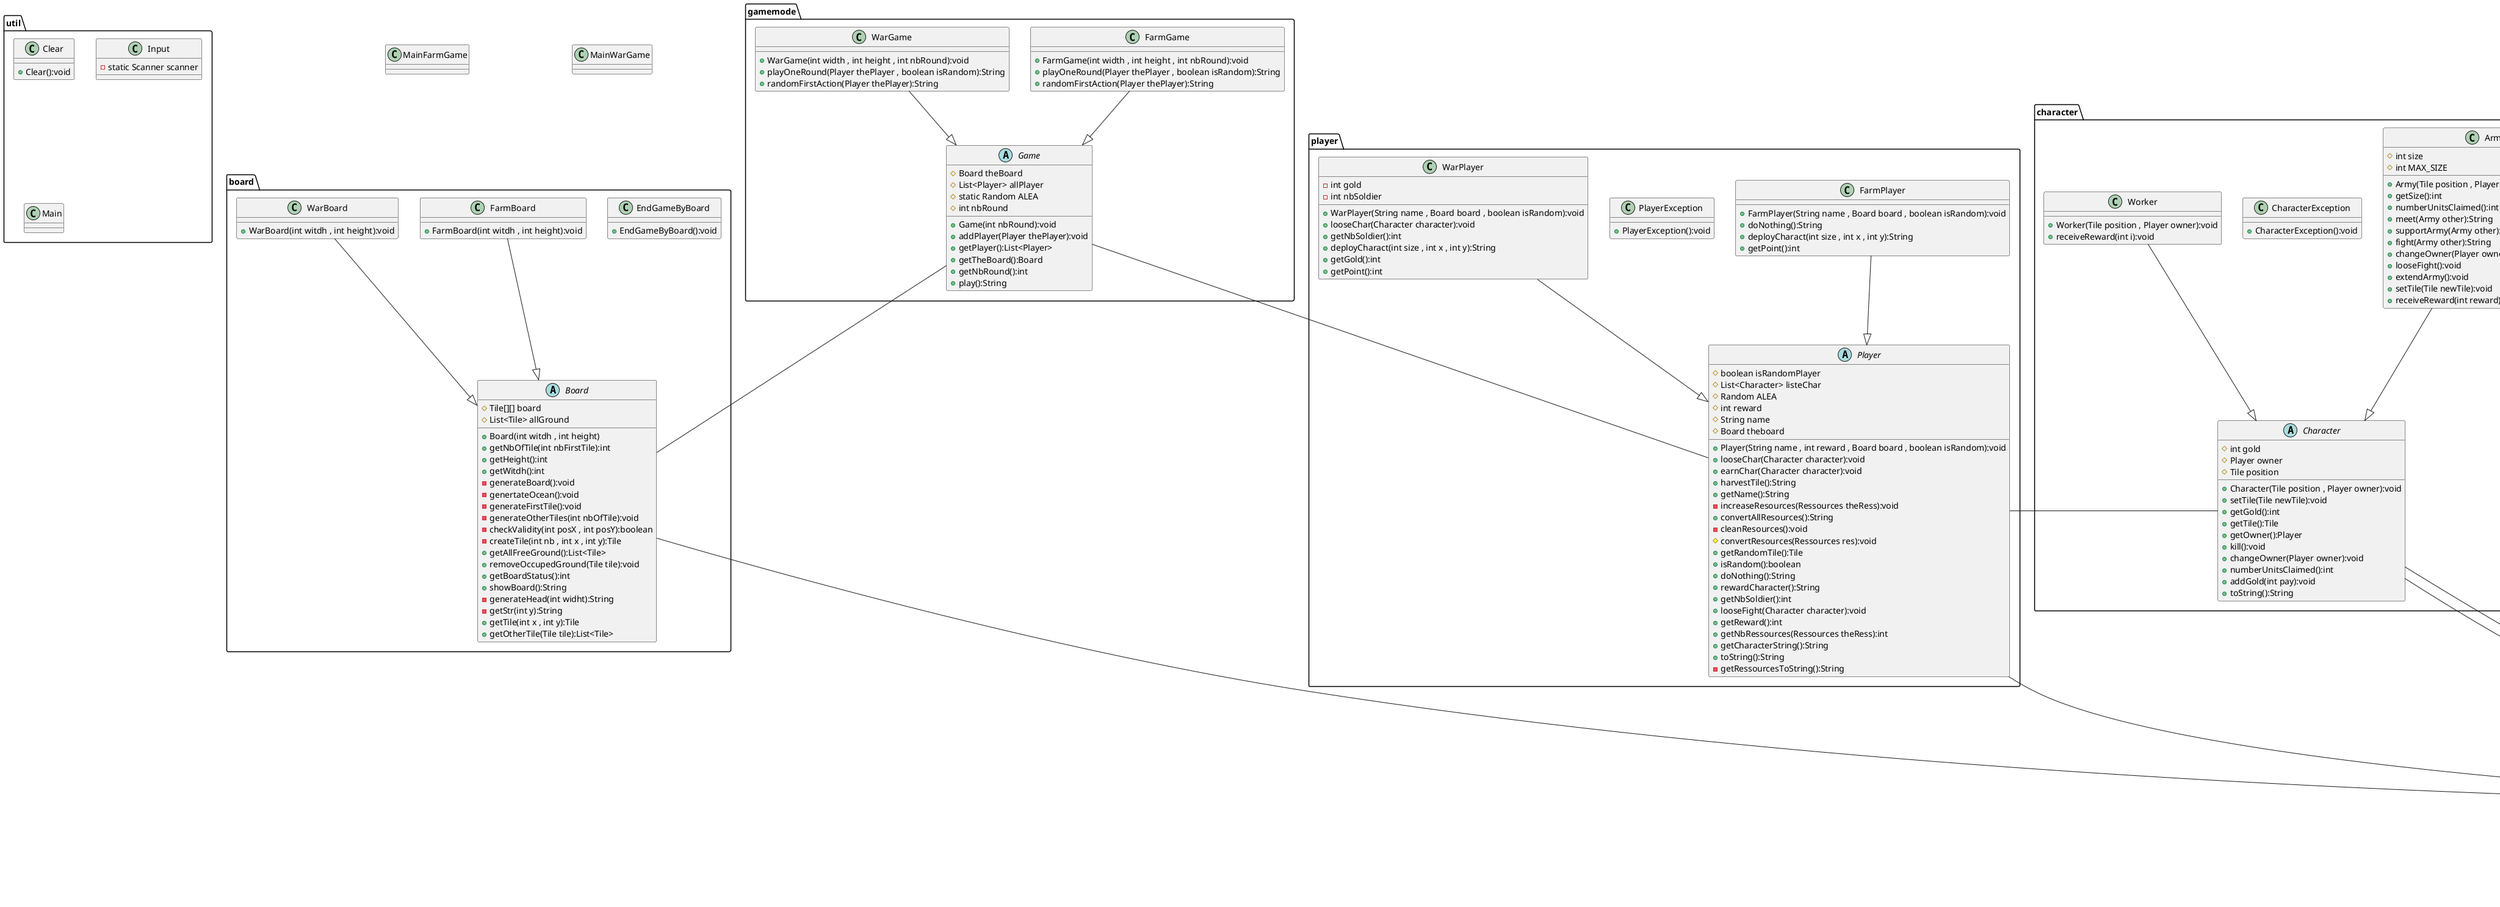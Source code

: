 @startuml

package board{
abstract class Board{
# Tile[][] board
# List<Tile> allGround
+ Board(int witdh , int height)
+ getNbOfTile(int nbFirstTile):int
+ getHeight():int
+ getWitdh():int
- generateBoard():void
- genertateOcean():void
- generateFirstTile():void
- generateOtherTiles(int nbOfTile):void
- checkValidity(int posX , int posY):boolean
- createTile(int nb , int x , int y):Tile
+ getAllFreeGround():List<Tile>
+ removeOccupedGround(Tile tile):void
+ getBoardStatus():int
+ showBoard():String
- generateHead(int widht):String
- getStr(int y):String
+ getTile(int x , int y):Tile
+ getOtherTile(Tile tile):List<Tile>
}
class EndGameByBoard{
+ EndGameByBoard():void
}
class FarmBoard{
+ FarmBoard(int witdh , int height):void
}
class WarBoard{
+ WarBoard(int witdh , int height):void
}
}
package character{
class Army{
# int size
# int MAX_SIZE
+ Army(Tile position , Player owner , int size):void
+ getSize():int
+ numberUnitsClaimed():int
+ meet(Army other):String
+ supportArmy(Army other):String
+ fight(Army other):String
+ changeOwner(Player owner):void
+ looseFight():void
+ extendArmy():void
+ setTile(Tile newTile):void
+ receiveReward(int reward):void
}
abstract class Character{
# int gold
# Player owner
# Tile position
+ Character(Tile position , Player owner):void
+ setTile(Tile newTile):void
+ getGold():int
+ getTile():Tile
+ getOwner():Player
+ kill():void
+ changeOwner(Player owner):void
+ numberUnitsClaimed():int
+ addGold(int pay):void
+ toString():String
}
class CharacterException{
+ CharacterException():void
}
class Worker{
+ Worker(Tile position , Player owner):void
+ receiveReward(int i):void
}
}
package gamemode{
class FarmGame{
+ FarmGame(int width , int height , int nbRound):void
+ playOneRound(Player thePlayer , boolean isRandom):String
+ randomFirstAction(Player thePlayer):String
}
abstract class Game{
# Board theBoard
# List<Player> allPlayer
# static Random ALEA
# int nbRound
+ Game(int nbRound):void
+ addPlayer(Player thePlayer):void
+ getPlayer():List<Player>
+ getTheBoard():Board
+ getNbRound():int
+ play():String
}
class WarGame{
+ WarGame(int width , int height , int nbRound):void
+ playOneRound(Player thePlayer , boolean isRandom):String
+ randomFirstAction(Player thePlayer):String
}
}
package player{
class FarmPlayer{
+ FarmPlayer(String name , Board board , boolean isRandom):void
+ doNothing():String
+ deployCharact(int size , int x , int y):String
+ getPoint():int
}
abstract class Player{
# boolean isRandomPlayer
# List<Character> listeChar
# Random ALEA
# int reward
# String name
# Board theboard
+ Player(String name , int reward , Board board , boolean isRandom):void
+ looseChar(Character character):void
+ earnChar(Character character):void
+ harvestTile():String
+ getName():String
- increaseResources(Ressources theRess):void
+ convertAllResources():String
- cleanResources():void
# convertResources(Ressources res):void
+ getRandomTile():Tile
+ isRandom():boolean
+ doNothing():String
+ rewardCharacter():String
+ getNbSoldier():int
+ looseFight(Character character):void
+ getReward():int
+ getNbRessources(Ressources theRess):int
+ getCharacterString():String
+ toString():String
- getRessourcesToString():String
}
class PlayerException{
+ PlayerException():void
}
class WarPlayer{
- int gold
- int nbSoldier
+ WarPlayer(String name , Board board , boolean isRandom):void
+ looseChar(Character character):void
+ getNbSoldier():int
+ deployCharact(int size , int x , int y):String
+ getGold():int
+ getPoint():int
}
}
package tile{
class Desert{
# static int REWARD_COEF
# String STRING_PICT
# static int SIZE_COEF
# static int MAX_SIZE
# static int END_REWARD
+ Desert(int x , int y):void
+ getEndCoef():int
+ getMaxSize():int
+ getSizeCoef():int
+ getRewardCoef():int
+ getHarvest():Ressources
+ toString():String
}
class Forest{
# static int REWARD_COEF
# String STRING_PICT
# static int SIZE_COEF
# static int MAX_SIZE
# static int END_REWARD
+ Forest(int x , int y):void
+ getEndCoef():int
+ getMaxSize():int
+ getSizeCoef():int
+ getRewardCoef():int
+ getHarvest():Ressources
+ toString():String
}
class Hills{
# String STRING_PICT
# static int REWARD_COEF
# static int SIZE_COEF
# static int MAX_SIZE
# static int END_REWARD
+ Hills(int x , int y):void
+ getEndCoef():int
+ getMaxSize():int
+ getSizeCoef():int
+ getRewardCoef():int
+ getHarvest():Ressources
+ toString():String
}
class Plain{
# String STRING_PICT
# static int REWARD_COEF
# static int SIZE_COEF
# static int MAX_SIZE
# static int END_REWARD
+ Plain(int x , int y):void
+ getEndCoef():int
+ getMaxSize():int
+ getSizeCoef():int
+ getRewardCoef():int
+ getHarvest():Ressources
+ toString():String
}
class Sea{
# static String STRING_PICT
+ Sea(int x , int y):void
+ getEndCoef():int
+ getRewardCoef():int
+ getSizeCoef():int
+ getMaxSize():int
+ toString():String
+ getHarvest():Ressources
}
abstract class Tile{
+ Ressources HARVEST_RES
# int x
# int y
# String STRING_PICT
# boolean isEmpty
# Character user
+ Tile(int x , int y):void
+ getX():int
+ getY():int
+ isEmpty():boolean
+ getUser():Character
+ setUser(Character user):void
+ leaveChar():void
}
class WrongTileException{
+ WrongTileException():void
}
}

class MainFarmGame{
}
class MainWarGame{
}
enum Ressources{
- int REWARD
- Ressources():void
+ setReward(int reward):void
+ getReward():int
}


package util{
class Clear{
+ Clear():void
}
class Input{
- static Scanner scanner
}
class Main{
}
}


Desert -- Ressources
Forest -- Ressources
Hills -- Ressources
Plain -- Ressources
Sea -- Ressources
Board -- Tile
Character -- Tile
Character -- Player
Game -- Player
Game -- Board
Player -- Character
Player -- Tile
Tile -- Character
FarmBoard--|>Board
WarBoard--|>Board
Army--|>Character
Worker--|>Character
FarmGame--|>Game
WarGame--|>Game
FarmPlayer--|>Player
WarPlayer--|>Player
Desert--|>Tile
Forest--|>Tile
Hills--|>Tile
Plain--|>Tile
Sea--|>Tile
@enduml 